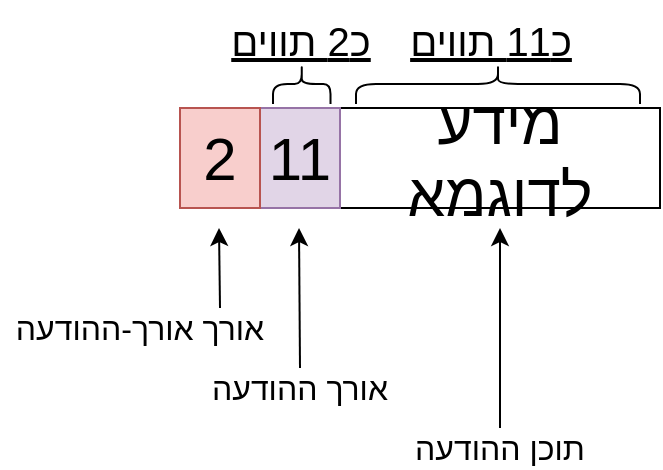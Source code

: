 <mxfile version="14.6.13" type="device"><diagram id="hSq9HZV4XiNHlP8Otfry" name="‫עמוד-1‬"><mxGraphModel dx="1091" dy="853" grid="1" gridSize="10" guides="1" tooltips="1" connect="1" arrows="1" fold="1" page="1" pageScale="1" pageWidth="827" pageHeight="1169" math="0" shadow="0"><root><mxCell id="0"/><mxCell id="1" parent="0"/><mxCell id="kIijYEhAlxAca0brOFHO-1" value="&lt;span style=&quot;font-size: 30px&quot;&gt;מידע לדוגמא&lt;/span&gt;" style="rounded=0;whiteSpace=wrap;html=1;" vertex="1" parent="1"><mxGeometry x="360" y="250" width="160" height="50" as="geometry"/></mxCell><mxCell id="kIijYEhAlxAca0brOFHO-2" value="&lt;font style=&quot;font-size: 30px&quot;&gt;11&lt;/font&gt;" style="rounded=0;whiteSpace=wrap;html=1;fillColor=#e1d5e7;strokeColor=#9673a6;" vertex="1" parent="1"><mxGeometry x="320" y="250" width="40" height="50" as="geometry"/></mxCell><mxCell id="kIijYEhAlxAca0brOFHO-3" value="&lt;font style=&quot;font-size: 30px&quot;&gt;2&lt;/font&gt;" style="rounded=0;whiteSpace=wrap;html=1;fillColor=#f8cecc;strokeColor=#b85450;" vertex="1" parent="1"><mxGeometry x="280" y="250" width="40" height="50" as="geometry"/></mxCell><mxCell id="kIijYEhAlxAca0brOFHO-4" value="" style="endArrow=classic;html=1;" edge="1" parent="1"><mxGeometry width="50" height="50" relative="1" as="geometry"><mxPoint x="440" y="410" as="sourcePoint"/><mxPoint x="440" y="310" as="targetPoint"/></mxGeometry></mxCell><mxCell id="kIijYEhAlxAca0brOFHO-5" value="" style="endArrow=classic;html=1;" edge="1" parent="1"><mxGeometry width="50" height="50" relative="1" as="geometry"><mxPoint x="340" y="380" as="sourcePoint"/><mxPoint x="339.5" y="310" as="targetPoint"/></mxGeometry></mxCell><mxCell id="kIijYEhAlxAca0brOFHO-7" value="" style="endArrow=classic;html=1;" edge="1" parent="1"><mxGeometry width="50" height="50" relative="1" as="geometry"><mxPoint x="300" y="350" as="sourcePoint"/><mxPoint x="299.5" y="310" as="targetPoint"/></mxGeometry></mxCell><mxCell id="kIijYEhAlxAca0brOFHO-9" value="&lt;span style=&quot;font-size: 16px&quot;&gt;אורך אורך-ההודעה&lt;/span&gt;" style="text;html=1;strokeColor=none;fillColor=none;align=center;verticalAlign=middle;whiteSpace=wrap;rounded=0;" vertex="1" parent="1"><mxGeometry x="190" y="350" width="140" height="20" as="geometry"/></mxCell><mxCell id="kIijYEhAlxAca0brOFHO-12" value="&lt;span style=&quot;font-size: 16px&quot;&gt;אורך ההודעה&lt;/span&gt;" style="text;html=1;strokeColor=none;fillColor=none;align=center;verticalAlign=middle;whiteSpace=wrap;rounded=0;" vertex="1" parent="1"><mxGeometry x="270" y="380" width="140" height="20" as="geometry"/></mxCell><mxCell id="kIijYEhAlxAca0brOFHO-14" value="&lt;font style=&quot;font-size: 16px&quot;&gt;תוכן ההודעה&lt;/font&gt;" style="text;html=1;strokeColor=none;fillColor=none;align=center;verticalAlign=middle;whiteSpace=wrap;rounded=0;" vertex="1" parent="1"><mxGeometry x="390" y="410" width="100" height="20" as="geometry"/></mxCell><mxCell id="kIijYEhAlxAca0brOFHO-15" value="" style="shape=curlyBracket;whiteSpace=wrap;html=1;rounded=1;flipH=1;rotation=-90;" vertex="1" parent="1"><mxGeometry x="429" y="167" width="20" height="142" as="geometry"/></mxCell><mxCell id="kIijYEhAlxAca0brOFHO-16" value="" style="shape=curlyBracket;whiteSpace=wrap;html=1;rounded=1;flipH=1;rotation=-90;" vertex="1" parent="1"><mxGeometry x="330.88" y="223.63" width="20" height="28.75" as="geometry"/></mxCell><mxCell id="kIijYEhAlxAca0brOFHO-18" value="&lt;span style=&quot;font-weight: normal&quot;&gt;&lt;font style=&quot;font-size: 20px&quot;&gt;&lt;u&gt;כ11 תווים&lt;/u&gt;&lt;/font&gt;&lt;/span&gt;" style="text;strokeColor=none;fillColor=none;html=1;fontSize=24;fontStyle=1;verticalAlign=middle;align=center;" vertex="1" parent="1"><mxGeometry x="385" y="196" width="100" height="40" as="geometry"/></mxCell><mxCell id="kIijYEhAlxAca0brOFHO-19" value="&lt;span style=&quot;font-weight: normal&quot;&gt;&lt;font style=&quot;font-size: 20px&quot;&gt;&lt;u&gt;כ2 תווים&lt;/u&gt;&lt;/font&gt;&lt;/span&gt;" style="text;strokeColor=none;fillColor=none;html=1;fontSize=24;fontStyle=1;verticalAlign=middle;align=center;" vertex="1" parent="1"><mxGeometry x="290" y="196" width="100" height="40" as="geometry"/></mxCell></root></mxGraphModel></diagram></mxfile>